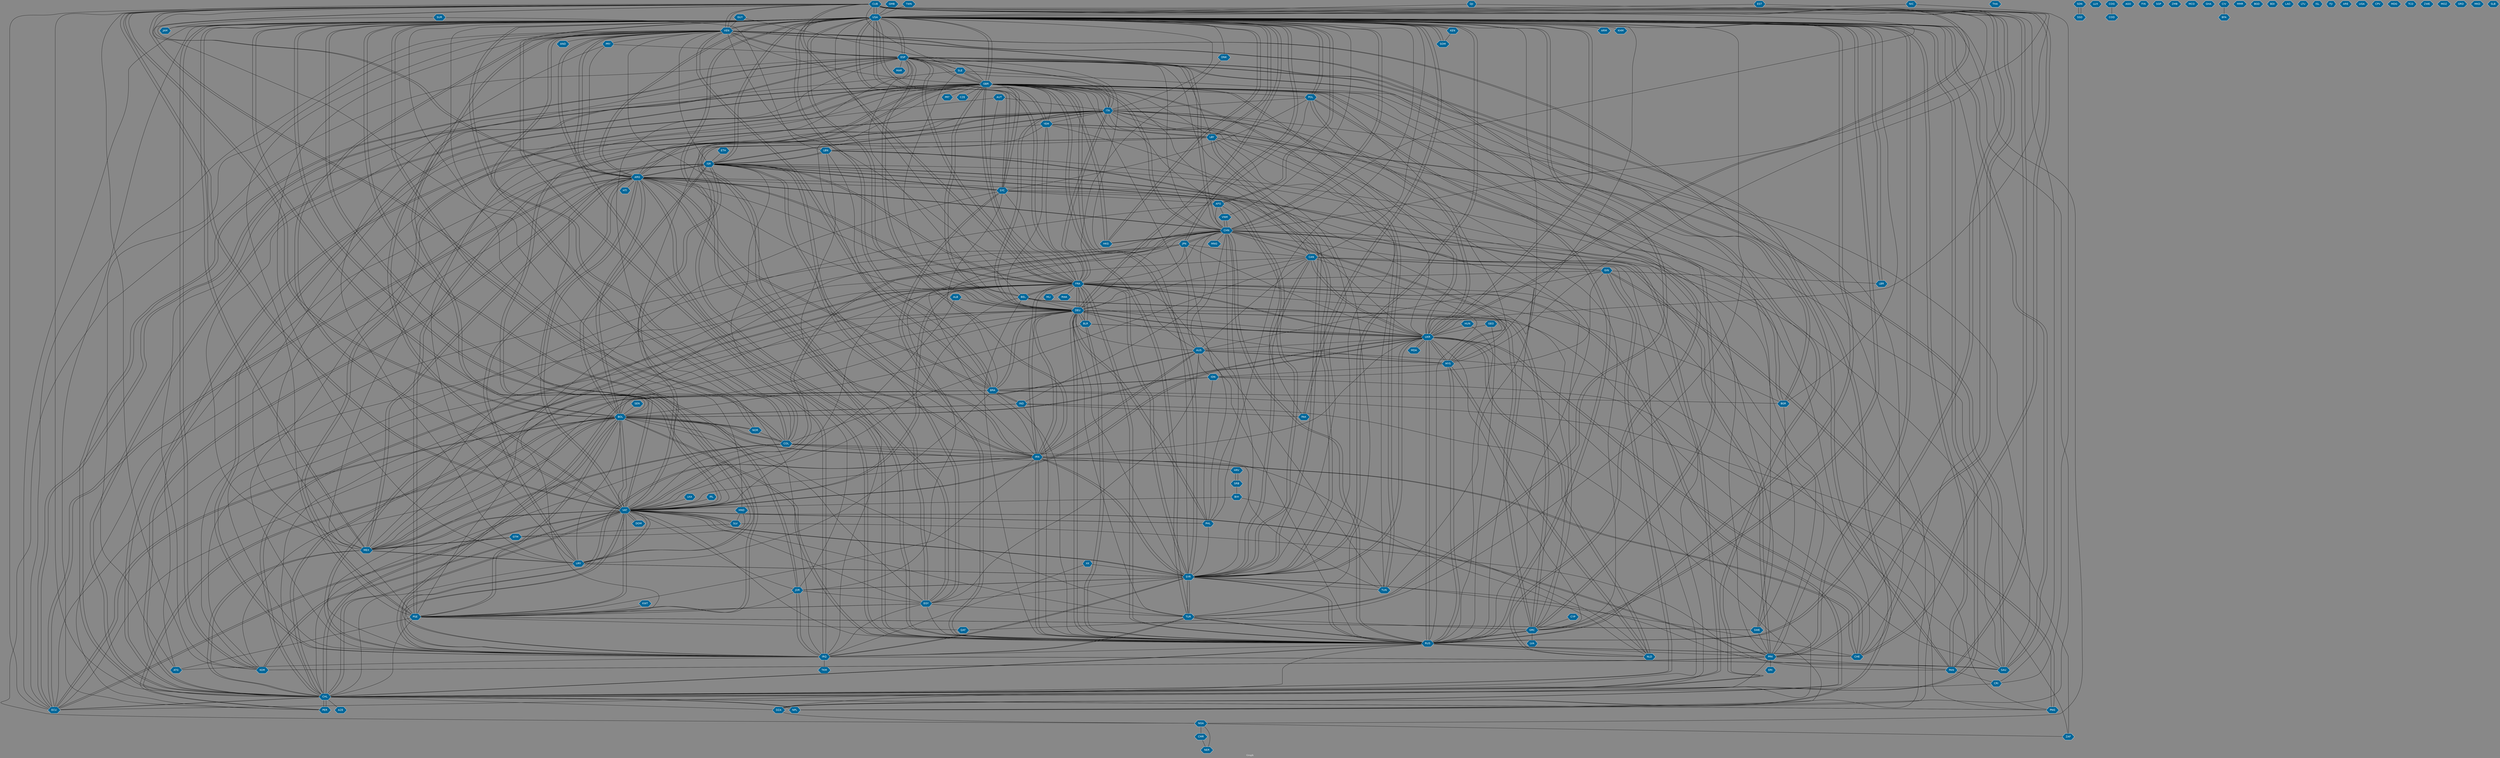 // Countries together in item graph
graph {
	graph [bgcolor="#888888" fontcolor=white fontsize=12 label="Graph" outputorder=edgesfirst overlap=prism]
	node [color=white fillcolor="#006699" fontcolor=white fontname=Helvetica shape=hexagon style=filled]
	edge [arrowhead=open color=black fontcolor=white fontname=Courier fontsize=12]
		CUB [label=CUB]
		USA [label=USA]
		VEN [label=VEN]
		ESP [label=ESP]
		GEO [label=GEO]
		ARG [label=ARG]
		GBR [label=GBR]
		BOL [label=BOL]
		ISR [label=ISR]
		FRA [label=FRA]
		CHL [label=CHL]
		RUS [label=RUS]
		BRA [label=BRA]
		HKG [label=HKG]
		URY [label=URY]
		UKR [label=UKR]
		BGR [label=BGR]
		IRQ [label=IRQ]
		CHN [label=CHN]
		PSE [label=PSE]
		VAT [label=VAT]
		SYR [label=SYR]
		SAU [label=SAU]
		ECU [label=ECU]
		TUN [label=TUN]
		HTI [label=HTI]
		NPL [label=NPL]
		ITA [label=ITA]
		COL [label=COL]
		PRK [label=PRK]
		EGY [label=EGY]
		KOR [label=KOR]
		LBY [label=LBY]
		QAT [label=QAT]
		GRC [label=GRC]
		NGA [label=NGA]
		AFG [label=AFG]
		NLD [label=NLD]
		TUR [label=TUR]
		LBN [label=LBN]
		MEX [label=MEX]
		DOM [label=DOM]
		DEU [label=DEU]
		CHE [label=CHE]
		CAN [label=CAN]
		IRN [label=IRN]
		MYS [label=MYS]
		ZAF [label=ZAF]
		DZA [label=DZA]
		THA [label=THA]
		DNK [label=DNK]
		AUS [label=AUS]
		PHL [label=PHL]
		YEM [label=YEM]
		PER [label=PER]
		BLR [label=BLR]
		JOR [label=JOR]
		IDN [label=IDN]
		SLV [label=SLV]
		BEL [label=BEL]
		SWE [label=SWE]
		ETH [label=ETH]
		SYC [label=SYC]
		KEN [label=KEN]
		SOM [label=SOM]
		PAN [label=PAN]
		CRI [label=CRI]
		IRL [label=IRL]
		GIN [label=GIN]
		NIC [label=NIC]
		IND [label=IND]
		JPN [label=JPN]
		PAK [label=PAK]
		POL [label=POL]
		HUN [label=HUN]
		PRT [label=PRT]
		SDN [label=SDN]
		LUX [label=LUX]
		CZE [label=CZE]
		SSD [label=SSD]
		LBR [label=LBR]
		XK [label=XK]
		HRV [label=HRV]
		SRB [label=SRB]
		COG [label=COG]
		HND [label=HND]
		GTM [label=GTM]
		AGO [label=AGO]
		TWN [label=TWN]
		FIN [label=FIN]
		SGP [label=SGP]
		AUT [label=AUT]
		SLE [label=SLE]
		KWT [label=KWT]
		ZMB [label=ZMB]
		CYP [label=CYP]
		NER [label=NER]
		NOR [label=NOR]
		JAM [label=JAM]
		TKM [label=TKM]
		AZE [label=AZE]
		MCO [label=MCO]
		GHA [label=GHA]
		PRY [label=PRY]
		BFA [label=BFA]
		PNG [label=PNG]
		ATG [label=ATG]
		MLI [label=MLI]
		MMR [label=MMR]
		BGD [label=BGD]
		BIH [label=BIH]
		ARM [label=ARM]
		BDI [label=BDI]
		ALB [label=ALB]
		LAO [label=LAO]
		ERI [label=ERI]
		SEN [label=SEN]
		LTU [label=LTU]
		ISL [label=ISL]
		CMR [label=CMR]
		RWA [label=RWA]
		CIV [label=CIV]
		VNM [label=VNM]
		FJI [label=FJI]
		GUY [label=GUY]
		ARE [label=ARE]
		UGA [label=UGA]
		LKA [label=LKA]
		CPV [label=CPV]
		MAR [label=MAR]
		GMB [label=GMB]
		SUR [label=SUR]
		LVA [label=LVA]
		MDG [label=MDG]
		DJI [label=DJI]
		TCD [label=TCD]
		KHM [label=KHM]
		ZWE [label=ZWE]
		MOZ [label=MOZ]
		GRD [label=GRD]
		AND [label=AND]
		MNG [label=MNG]
		EST [label=EST]
		MKD [label=MKD]
		SLB [label=SLB]
		MDA [label=MDA]
		COD [label=COD]
			CHL -- ITA [weight=1]
			FRA -- AUS [weight=1]
			COL -- VAT [weight=2]
			HKG -- GBR [weight=2]
			AUT -- MEX [weight=2]
			USA -- VAT [weight=8]
			FRA -- PSE [weight=1]
			CHN -- NPL [weight=2]
			FRA -- IRN [weight=2]
			DEU -- POL [weight=2]
			ARG -- USA [weight=11]
			KOR -- VAT [weight=2]
			VNM -- USA [weight=1]
			SYC -- RUS [weight=2]
			CHE -- ITA [weight=1]
			CUB -- USA [weight=39]
			TUN -- COL [weight=2]
			CIV -- BFA [weight=1]
			VEN -- RUS [weight=5]
			VAT -- SYR [weight=2]
			VNM -- CHN [weight=1]
			SYC -- POL [weight=1]
			CHN -- PRK [weight=4]
			LBY -- USA [weight=2]
			ARG -- DEU [weight=1]
			FRA -- YEM [weight=3]
			USA -- YEM [weight=3]
			CUB -- BOL [weight=1]
			VEN -- ESP [weight=6]
			VEN -- PRY [weight=1]
			ARG -- URY [weight=3]
			CHL -- AZE [weight=2]
			IRN -- AUS [weight=1]
			NLD -- MYS [weight=1]
			USA -- UKR [weight=18]
			VEN -- AND [weight=1]
			FRA -- CUB [weight=6]
			KOR -- PRK [weight=20]
			ISR -- ITA [weight=1]
			SLE -- CHE [weight=1]
			KOR -- USA [weight=7]
			CAN -- VAT [weight=1]
			LBN -- ISR [weight=1]
			EGY -- PSE [weight=17]
			CAN -- DEU [weight=1]
			IRN -- ARG [weight=1]
			ARG -- PRY [weight=1]
			SYR -- URY [weight=1]
			URY -- BOL [weight=2]
			CRI -- CHL [weight=1]
			CHN -- IND [weight=2]
			VAT -- MEX [weight=5]
			SLE -- DEU [weight=1]
			TUR -- GRC [weight=2]
			TUN -- LBY [weight=1]
			AUS -- IRQ [weight=3]
			USA -- SYR [weight=16]
			NLD -- UKR [weight=6]
			IND -- BOL [weight=1]
			PSE -- EGY [weight=10]
			MEX -- BOL [weight=1]
			USA -- TUR [weight=2]
			ARG -- FRA [weight=2]
			KOR -- DEU [weight=2]
			USA -- PAK [weight=1]
			RUS -- PRK [weight=2]
			TUR -- GBR [weight=2]
			ESP -- SYR [weight=1]
			MEX -- CHL [weight=1]
			RUS -- NLD [weight=2]
			GRC -- UKR [weight=1]
			TUR -- IRQ [weight=2]
			FRA -- ESP [weight=2]
			CUB -- VAT [weight=1]
			GRC -- ESP [weight=2]
			GEO -- RUS [weight=1]
			LKA -- VAT [weight=2]
			USA -- RUS [weight=25]
			PSE -- QAT [weight=2]
			FRA -- DEU [weight=11]
			KEN -- USA [weight=2]
			CHL -- VAT [weight=2]
			CHL -- MEX [weight=2]
			YEM -- SAU [weight=4]
			IRN -- VAT [weight=1]
			IRN -- RUS [weight=3]
			AUT -- ITA [weight=1]
			EST -- UKR [weight=1]
			USA -- MYS [weight=3]
			FRA -- ARG [weight=3]
			FRA -- CHL [weight=1]
			RUS -- TUR [weight=1]
			CAN -- AUS [weight=1]
			USA -- JAM [weight=2]
			CHL -- NPL [weight=6]
			CHL -- PRK [weight=1]
			BOL -- TUR [weight=1]
			URY -- BRA [weight=1]
			ECU -- GBR [weight=2]
			DJI -- CHN [weight=1]
			IRQ -- AFG [weight=1]
			UKR -- MDA [weight=1]
			VEN -- ISR [weight=1]
			FRA -- SYR [weight=5]
			MEX -- USA [weight=9]
			YEM -- IRQ [weight=2]
			SLE -- GBR [weight=2]
			IRN -- DEU [weight=3]
			VAT -- CHN [weight=1]
			SLV -- GTM [weight=1]
			SOM -- USA [weight=2]
			USA -- GRC [weight=2]
			ISR -- ARG [weight=2]
			USA -- FRA [weight=7]
			ESP -- BGR [weight=2]
			FRA -- RUS [weight=12]
			USA -- ESP [weight=2]
			ESP -- COL [weight=2]
			RUS -- ARG [weight=2]
			VEN -- BRA [weight=2]
			ITA -- DEU [weight=5]
			VEN -- URY [weight=2]
			EGY -- IRQ [weight=1]
			POL -- RUS [weight=2]
			SRB -- BIH [weight=1]
			MEX -- VAT [weight=2]
			CHL -- RUS [weight=1]
			RUS -- SYC [weight=2]
			GBR -- USA [weight=7]
			JOR -- ISR [weight=1]
			SYR -- TUN [weight=1]
			GIN -- LBR [weight=1]
			VAT -- ESP [weight=2]
			EGY -- SYR [weight=1]
			PRK -- SYC [weight=1]
			USA -- ISR [weight=18]
			SYR -- USA [weight=16]
			SYR -- IRQ [weight=14]
			ALB -- DEU [weight=1]
			MYS -- IDN [weight=1]
			CUB -- FRA [weight=1]
			GIN -- CHL [weight=1]
			IRQ -- AUS [weight=2]
			PAN -- SLV [weight=1]
			ITA -- LBY [weight=1]
			ISR -- SYR [weight=3]
			RUS -- FRA [weight=11]
			IRQ -- USA [weight=14]
			USA -- POL [weight=1]
			BGR -- SWE [weight=1]
			FRA -- IRQ [weight=2]
			LBN -- PRK [weight=1]
			COL -- CHL [weight=2]
			ARG -- GBR [weight=6]
			CHL -- ECU [weight=2]
			DOM -- VAT [weight=1]
			PRY -- ESP [weight=1]
			BLR -- DEU [weight=3]
			VAT -- PSE [weight=5]
			AUS -- RUS [weight=1]
			CRI -- CUB [weight=1]
			JPN -- UKR [weight=1]
			USA -- VEN [weight=27]
			PRK -- CUB [weight=1]
			RUS -- BLR [weight=4]
			VEN -- COL [weight=5]
			BOL -- PSE [weight=3]
			SYR -- ITA [weight=1]
			COL -- USA [weight=3]
			IRN -- BOL [weight=1]
			PHL -- CHN [weight=2]
			CHN -- MYS [weight=1]
			PRK -- VAT [weight=1]
			KOR -- SLE [weight=1]
			LBY -- LBN [weight=1]
			EGY -- TUR [weight=1]
			USA -- JOR [weight=2]
			NPL -- USA [weight=2]
			IND -- NPL [weight=1]
			BRA -- DEU [weight=1]
			AFG -- VNM [weight=1]
			COL -- MEX [weight=1]
			TUR -- SYR [weight=10]
			CUB -- PAN [weight=1]
			VEN -- PSE [weight=1]
			ITA -- BGR [weight=1]
			BOL -- ECU [weight=1]
			CAN -- USA [weight=1]
			BRA -- RUS [weight=1]
			GBR -- YEM [weight=1]
			DZA -- UKR [weight=1]
			URY -- USA [weight=4]
			ESP -- DZA [weight=1]
			GBR -- TUN [weight=1]
			ISR -- FRA [weight=3]
			TUR -- DEU [weight=4]
			ITA -- RUS [weight=3]
			IRL -- VAT [weight=1]
			ARG -- CUB [weight=1]
			JOR -- SYR [weight=4]
			BOL -- RUS [weight=4]
			RUS -- CAN [weight=3]
			BOL -- BLR [weight=1]
			SAU -- IRQ [weight=1]
			CHL -- CUB [weight=1]
			GUY -- VEN [weight=2]
			SWE -- PSE [weight=3]
			ISR -- IRN [weight=8]
			BRA -- ZAF [weight=1]
			SYR -- LBN [weight=2]
			HRV -- SRB [weight=2]
			SYC -- USA [weight=1]
			CHE -- CUB [weight=1]
			CAN -- SYR [weight=1]
			RUS -- IRN [weight=3]
			ECU -- BOL [weight=2]
			RUS -- MYS [weight=5]
			ITA -- UKR [weight=2]
			CUB -- KOR [weight=1]
			BOL -- CUB [weight=1]
			DEU -- YEM [weight=1]
			TUR -- USA [weight=1]
			FRA -- MLI [weight=2]
			LBY -- TUR [weight=1]
			COL -- IRN [weight=1]
			DEU -- ESP [weight=2]
			SYR -- IRN [weight=3]
			ISR -- CHL [weight=2]
			USA -- IRN [weight=15]
			IRN -- SYR [weight=2]
			ARG -- VEN [weight=2]
			CUB -- RUS [weight=1]
			CHL -- PER [weight=11]
			COL -- CUB [weight=2]
			ITA -- MEX [weight=1]
			RUS -- VAT [weight=1]
			CHN -- ARG [weight=1]
			XK -- SYR [weight=1]
			EGY -- ISR [weight=8]
			DEU -- CHN [weight=1]
			RUS -- IND [weight=1]
			MYS -- CUB [weight=1]
			GBR -- HKG [weight=2]
			ARG -- PER [weight=1]
			GBR -- LBY [weight=1]
			BOL -- KOR [weight=1]
			ITA -- CHL [weight=2]
			USA -- IRQ [weight=21]
			BLR -- UKR [weight=13]
			GBR -- SLE [weight=2]
			BRA -- CHL [weight=2]
			CHN -- JPN [weight=1]
			CHN -- VEN [weight=2]
			FRA -- SYC [weight=1]
			USA -- ECU [weight=2]
			IRQ -- SAU [weight=1]
			IRQ -- SYR [weight=11]
			PSE -- ISR [weight=125]
			ISR -- USA [weight=17]
			DEU -- GRC [weight=3]
			USA -- HND [weight=1]
			USA -- DNK [weight=1]
			CHL -- GBR [weight=1]
			GBR -- RUS [weight=7]
			KEN -- SOM [weight=2]
			PSE -- BOL [weight=5]
			MYS -- UKR [weight=10]
			ECU -- FRA [weight=1]
			CHL -- USA [weight=4]
			BOL -- MEX [weight=1]
			POL -- USA [weight=1]
			BOL -- USA [weight=7]
			VEN -- CHL [weight=3]
			USA -- KOR [weight=13]
			PNG -- GIN [weight=3]
			ECU -- VAT [weight=2]
			GBR -- SYR [weight=3]
			ATG -- VEN [weight=1]
			GIN -- PNG [weight=3]
			NPL -- CHL [weight=6]
			ISR -- PSE [weight=110]
			DJI -- USA [weight=1]
			IND -- PAK [weight=2]
			BOL -- NOR [weight=1]
			MYS -- AUS [weight=5]
			BOL -- IRN [weight=1]
			ALB -- VAT [weight=1]
			SEN -- BOL [weight=1]
			GMB -- USA [weight=1]
			GBR -- ITA [weight=1]
			ESP -- FRA [weight=2]
			VEN -- BOL [weight=7]
			SWE -- GBR [weight=1]
			GUY -- GBR [weight=1]
			USA -- BEL [weight=1]
			SYR -- JOR [weight=2]
			BOL -- ISR [weight=3]
			ARG -- CHL [weight=8]
			DEU -- IRQ [weight=3]
			MDA -- UKR [weight=1]
			VAT -- VEN [weight=3]
			CUB -- PRK [weight=1]
			NLD -- GBR [weight=1]
			NIC -- CRI [weight=1]
			USA -- JPN [weight=1]
			USA -- MEX [weight=5]
			GBR -- NLD [weight=2]
			POL -- UKR [weight=1]
			USA -- PAN [weight=3]
			PRK -- KOR [weight=18]
			ARG -- HTI [weight=1]
			JOR -- USA [weight=1]
			VAT -- PHL [weight=3]
			CHL -- BOL [weight=9]
			SAU -- ITA [weight=1]
			LBY -- EGY [weight=6]
			BLR -- FRA [weight=1]
			COL -- BOL [weight=5]
			CUB -- ARG [weight=1]
			USA -- BOL [weight=6]
			IDN -- AUS [weight=1]
			USA -- ARG [weight=2]
			USA -- DEU [weight=8]
			VEN -- CUB [weight=11]
			ISR -- RUS [weight=1]
			AUS -- IRN [weight=1]
			UKR -- DEU [weight=19]
			ESP -- SLE [weight=1]
			USA -- KEN [weight=2]
			PRK -- PAN [weight=1]
			TUR -- RUS [weight=1]
			SLE -- ITA [weight=1]
			IRQ -- TUR [weight=1]
			ARG -- BRA [weight=1]
			NOR -- BOL [weight=1]
			FRA -- VAT [weight=1]
			CUB -- COL [weight=2]
			IRQ -- VAT [weight=2]
			DEU -- BOL [weight=1]
			BOL -- ARG [weight=3]
			ESP -- CAN [weight=1]
			USA -- PHL [weight=1]
			ISR -- BOL [weight=3]
			SAU -- FRA [weight=1]
			CHE -- UKR [weight=4]
			USA -- CUB [weight=59]
			EGY -- BOL [weight=1]
			BEL -- RUS [weight=1]
			SLV -- VAT [weight=1]
			XK -- IRQ [weight=1]
			JOR -- EGY [weight=2]
			SYC -- ISR [weight=1]
			GBR -- ECU [weight=2]
			GRC -- DEU [weight=6]
			GRC -- FRA [weight=2]
			USA -- CHN [weight=6]
			CHN -- AFG [weight=1]
			DEU -- CHL [weight=1]
			CHN -- VNM [weight=1]
			SYC -- GBR [weight=4]
			EGY -- VAT [weight=1]
			CYP -- GRC [weight=1]
			CUB -- NOR [weight=1]
			FRA -- UKR [weight=14]
			VAT -- SLV [weight=1]
			MEX -- DEU [weight=1]
			COG -- COD [weight=1]
			FRA -- RWA [weight=1]
			ARG -- IRN [weight=4]
			CHN -- HKG [weight=7]
			HKG -- USA [weight=2]
			VEN -- VAT [weight=1]
			MEX -- URY [weight=2]
			IRQ -- GBR [weight=4]
			YEM -- LBY [weight=1]
			SYR -- TUR [weight=9]
			VEN -- USA [weight=36]
			GBR -- PSE [weight=1]
			CHE -- RUS [weight=5]
			IRQ -- TKM [weight=1]
			LBY -- SYR [weight=2]
			SAU -- YEM [weight=4]
			VAT -- USA [weight=2]
			URY -- SYR [weight=2]
			USA -- COL [weight=2]
			URY -- GBR [weight=1]
			CUB -- UKR [weight=1]
			VEN -- CHN [weight=2]
			AFG -- GBR [weight=1]
			CHN -- CAN [weight=1]
			USA -- SOM [weight=1]
			DEU -- GBR [weight=1]
			GBR -- PRT [weight=2]
			BRA -- USA [weight=2]
			ESP -- GBR [weight=3]
			ARG -- VAT [weight=2]
			SYR -- ISR [weight=1]
			IRN -- UKR [weight=1]
			BOL -- IND [weight=1]
			SYR -- VAT [weight=3]
			BEL -- GRC [weight=1]
			RUS -- DEU [weight=15]
			LBR -- USA [weight=3]
			ITA -- ISR [weight=1]
			GRC -- BEL [weight=1]
			FRA -- VEN [weight=1]
			CHN -- ZAF [weight=1]
			USA -- NGA [weight=1]
			SYC -- PSE [weight=1]
			PSE -- JOR [weight=1]
			USA -- KHM [weight=1]
			PRK -- USA [weight=18]
			CHN -- CHL [weight=1]
			ARG -- CHN [weight=4]
			PRK -- GBR [weight=1]
			ESP -- MEX [weight=1]
			ITA -- FRA [weight=2]
			IND -- BRA [weight=1]
			USA -- AFG [weight=9]
			GBR -- SYC [weight=1]
			BOL -- COL [weight=4]
			DEU -- PHL [weight=1]
			QAT -- USA [weight=2]
			PNG -- CHL [weight=1]
			IRN -- FRA [weight=2]
			GBR -- CAN [weight=1]
			PER -- CHL [weight=1]
			ISR -- VAT [weight=6]
			KWT -- PSE [weight=1]
			UKR -- BOL [weight=7]
			ECU -- CHL [weight=1]
			DZA -- FRA [weight=2]
			PAN -- CRI [weight=1]
			EGY -- USA [weight=3]
			IRN -- VEN [weight=1]
			RUS -- POL [weight=1]
			MEX -- ARG [weight=1]
			SYR -- RUS [weight=1]
			PER -- BOL [weight=1]
			LBN -- SYR [weight=2]
			VAT -- UKR [weight=1]
			JPN -- CAN [weight=1]
			VAT -- PRK [weight=1]
			PRY -- URY [weight=1]
			IDN -- BRA [weight=2]
			VAT -- FRA [weight=1]
			IRN -- PSE [weight=1]
			CAN -- COL [weight=1]
			LBY -- IRQ [weight=2]
			URY -- ARG [weight=3]
			ISR -- SYC [weight=3]
			FRA -- BLR [weight=3]
			GBR -- CZE [weight=1]
			ISR -- SWE [weight=3]
			PAK -- AFG [weight=1]
			TUN -- GBR [weight=1]
			FRA -- USA [weight=7]
			FRA -- GBR [weight=3]
			GEO -- UKR [weight=1]
			IRN -- IRQ [weight=5]
			ESP -- GRC [weight=1]
			NOR -- COL [weight=1]
			SYC -- BRA [weight=2]
			ARG -- BEL [weight=1]
			ESP -- ITA [weight=1]
			ESP -- VEN [weight=10]
			UKR -- CHE [weight=3]
			CHL -- VEN [weight=5]
			BGR -- ESP [weight=4]
			SRB -- HRV [weight=3]
			PNG -- IDN [weight=1]
			CHE -- IRN [weight=2]
			UKR -- GBR [weight=1]
			PNG -- AUS [weight=1]
			VAT -- DOM [weight=1]
			RUS -- VEN [weight=1]
			IDN -- PHL [weight=1]
			BOL -- UKR [weight=4]
			VAT -- ITA [weight=2]
			VEN -- ECU [weight=4]
			IRQ -- JOR [weight=1]
			ETH -- ISR [weight=1]
			ARG -- ISR [weight=1]
			SYR -- FRA [weight=3]
			RUS -- UKR [weight=187]
			DZA -- NGA [weight=1]
			GTM -- MEX [weight=2]
			IRN -- USA [weight=12]
			GRC -- USA [weight=1]
			GBR -- POL [weight=1]
			USA -- PSE [weight=10]
			JOR -- JPN [weight=1]
			GBR -- CHL [weight=2]
			SWE -- PRK [weight=1]
			IRQ -- FRA [weight=4]
			CUB -- ECU [weight=1]
			HUN -- UKR [weight=1]
			USA -- BRA [weight=4]
			CHN -- KOR [weight=2]
			ITA -- GBR [weight=2]
			ARG -- ECU [weight=1]
			BEL -- UKR [weight=1]
			DEU -- BRA [weight=1]
			DEU -- MYS [weight=1]
			PAN -- VEN [weight=2]
			GRC -- ARG [weight=1]
			DEU -- UKR [weight=20]
			ESP -- CHL [weight=2]
			UKR -- RUS [weight=181]
			VAT -- JOR [weight=1]
			BOL -- VAT [weight=11]
			PSE -- CHL [weight=1]
			LBN -- BRA [weight=1]
			USA -- EGY [weight=4]
			CHL -- BRA [weight=1]
			VEN -- ARG [weight=1]
			MEX -- CHN [weight=1]
			CAN -- UKR [weight=2]
			SYR -- YEM [weight=1]
			USA -- LBY [weight=2]
			HND -- SLV [weight=1]
			PAN -- CUB [weight=3]
			CHL -- DZA [weight=1]
			RUS -- CHE [weight=3]
			ESP -- DEU [weight=1]
			COL -- NLD [weight=1]
			HUN -- RUS [weight=1]
			UKR -- CAN [weight=2]
			LBY -- ESP [weight=1]
			ARG -- SYC [weight=1]
			SAU -- DEU [weight=1]
			NOR -- USA [weight=1]
			GIN -- IDN [weight=1]
			USA -- BGR [weight=1]
			URY -- MEX [weight=1]
			GIN -- AUS [weight=1]
			ARG -- MEX [weight=2]
			RUS -- USA [weight=29]
			FRA -- ITA [weight=3]
			DNK -- FRA [weight=1]
			BRA -- VEN [weight=2]
			UKR -- SYC [weight=3]
			CHN -- SYR [weight=1]
			FRA -- ISR [weight=3]
			SYR -- CAN [weight=1]
			ISR -- EGY [weight=11]
			AUS -- CHN [weight=1]
			USA -- SYC [weight=3]
			SYR -- GBR [weight=2]
			PSE -- ATG [weight=1]
			SSD -- SDN [weight=4]
			BEL -- FRA [weight=2]
			RUS -- CHN [weight=6]
			GIN -- FRA [weight=1]
			BRA -- IND [weight=1]
			SUR -- JAM [weight=1]
			CMR -- NER [weight=1]
			FRA -- BEL [weight=1]
			UKR -- FRA [weight=9]
			GBR -- IRN [weight=2]
			VAT -- ARG [weight=8]
			PHL -- VAT [weight=1]
			MEX -- JPN [weight=1]
			PRK -- CHN [weight=3]
			CHN -- BOL [weight=2]
			BRA -- ECU [weight=2]
			ESP -- ARG [weight=1]
			MYS -- RUS [weight=1]
			UKR -- CUB [weight=1]
			UKR -- AUS [weight=3]
			IRQ -- LBN [weight=1]
			VAT -- CHL [weight=2]
			PSE -- SWE [weight=1]
			NIC -- USA [weight=1]
			UKR -- NLD [weight=1]
			AFG -- USA [weight=10]
			ARG -- RUS [weight=5]
			GBR -- ARG [weight=6]
			TUR -- VAT [weight=7]
			MEX -- COL [weight=2]
			RUS -- ECU [weight=1]
			PSE -- VAT [weight=5]
			HND -- GTM [weight=1]
			DZA -- ESP [weight=1]
			PER -- USA [weight=2]
			IRN -- ISR [weight=11]
			MYS -- CHN [weight=2]
			USA -- TUN [weight=2]
			NGA -- NER [weight=1]
			CHL -- ISR [weight=3]
			CHL -- FRA [weight=1]
			SDN -- SSD [weight=3]
			CUB -- SLE [weight=1]
			JPN -- CHN [weight=1]
			PSE -- GBR [weight=2]
			ESP -- BEL [weight=1]
			DEU -- SYR [weight=2]
			BEL -- DEU [weight=1]
			RUS -- CUB [weight=1]
			UKR -- MYS [weight=10]
			CHL -- PNG [weight=1]
			CHL -- CAN [weight=4]
			JOR -- IRQ [weight=1]
			DEU -- RUS [weight=18]
			JPN -- USA [weight=1]
			DEU -- BLR [weight=2]
			IRQ -- IRN [weight=2]
			NLD -- BIH [weight=1]
			CHN -- USA [weight=9]
			USA -- LBR [weight=2]
			ESP -- NGA [weight=1]
			USA -- CHL [weight=2]
			CHN -- GBR [weight=1]
			CHL -- ARG [weight=5]
			GBR -- CHN [weight=1]
			USA -- CHE [weight=1]
			RUS -- SYR [weight=6]
			BLR -- RUS [weight=6]
			DEU -- ITA [weight=1]
			CUB -- CHE [weight=2]
			COL -- VEN [weight=5]
			VAT -- ECU [weight=1]
			CHN -- RUS [weight=3]
			GBR -- DEU [weight=4]
			ESP -- CHN [weight=1]
			CHL -- ESP [weight=1]
			ISR -- LBN [weight=2]
			CHL -- GIN [weight=1]
			UKR -- USA [weight=27]
			PSE -- USA [weight=8]
			HKG -- CHN [weight=9]
			VAT -- ISR [weight=3]
			SYR -- SAU [weight=1]
			ESP -- VAT [weight=3]
			AUS -- GBR [weight=1]
			GBR -- IRQ [weight=2]
			AUS -- EGY [weight=1]
			PRK -- ERI [weight=2]
			CUB -- CHN [weight=2]
			GRC -- RUS [weight=3]
			DEU -- FRA [weight=18]
			CHN -- VAT [weight=1]
			VAT -- BOL [weight=8]
			PAK -- USA [weight=1]
			TWN -- USA [weight=1]
			UKR -- VAT [weight=2]
			UKR -- POL [weight=4]
			GIN -- CAN [weight=1]
			IRN -- CHN [weight=1]
			SUR -- LBN [weight=1]
			VAT -- BEL [weight=1]
			ARG -- BOL [weight=2]
			GRC -- LVA [weight=1]
			BOL -- VEN [weight=3]
			BGR -- ITA [weight=1]
			GBR -- FRA [weight=4]
			VAT -- IRQ [weight=1]
			URY -- CHL [weight=1]
			RUS -- CHL [weight=2]
			FRA -- DZA [weight=1]
			DEU -- AUS [weight=1]
			MEX -- GTM [weight=1]
			PHL -- SYR [weight=2]
			SYR -- UKR [weight=1]
			PAN -- USA [weight=2]
			NGA -- ZAF [weight=1]
			DEU -- IRN [weight=1]
			VEN -- PAN [weight=1]
			PHL -- DEU [weight=3]
			SYC -- AFG [weight=1]
			RUS -- BOL [weight=3]
			GBR -- NPL [weight=1]
			IRN -- HRV [weight=1]
			BOL -- PER [weight=2]
			VAT -- KOR [weight=5]
			SYR -- CHE [weight=1]
			VAT -- CUB [weight=6]
			EGY -- LBY [weight=2]
			NGA -- CMR [weight=2]
			UKR -- SYR [weight=1]
			ITA -- YEM [weight=1]
			BRA -- BGR [weight=1]
			ITA -- PSE [weight=1]
			CUB -- VEN [weight=7]
			USA -- PRK [weight=18]
			FRA -- JPN [weight=1]
			SYR -- LBY [weight=1]
			GRC -- ITA [weight=2]
			ISR -- ATG [weight=1]
			USA -- HKG [weight=1]
			UKR -- BLR [weight=7]
			AUT -- FRA [weight=1]
			POL -- ITA [weight=1]
			MYS -- NLD [weight=2]
			EGY -- RUS [weight=1]
			CHN -- MNG [weight=1]
			RUS -- IRQ [weight=4]
			IRQ -- ATG [weight=1]
			ECU -- ARG [weight=1]
			CAN -- GIN [weight=1]
			GBR -- MYS [weight=1]
			BIH -- VAT [weight=1]
			GBR -- TUR [weight=1]
			BRA -- IDN [weight=1]
			USA -- SAU [weight=1]
			GBR -- UKR [weight=7]
			YEM -- USA [weight=2]
			USA -- ARM [weight=1]
			FRA -- BGR [weight=1]
			URY -- VAT [weight=1]
			ITA -- VAT [weight=3]
			SAU -- LBY [weight=1]
			PHL -- JPN [weight=1]
			DEU -- USA [weight=14]
			VAT -- URY [weight=1]
			RUS -- GBR [weight=4]
			RUS -- GRC [weight=1]
			GBR -- ESP [weight=1]
			USA -- ITA [weight=1]
			ESP -- USA [weight=1]
			ESP -- MAR [weight=1]
			BOL -- CHL [weight=10]
			USA -- URY [weight=8]
			GBR -- VEN [weight=1]
			BRA -- ARG [weight=2]
			IRN -- CHE [weight=2]
			USA -- GBR [weight=7]
			FRA -- TUN [weight=1]
			ITA -- ESP [weight=2]
			EST -- USA [weight=1]
			VAT -- YEM [weight=1]
			SAU -- USA [weight=1]
			AUS -- MYS [weight=3]
}